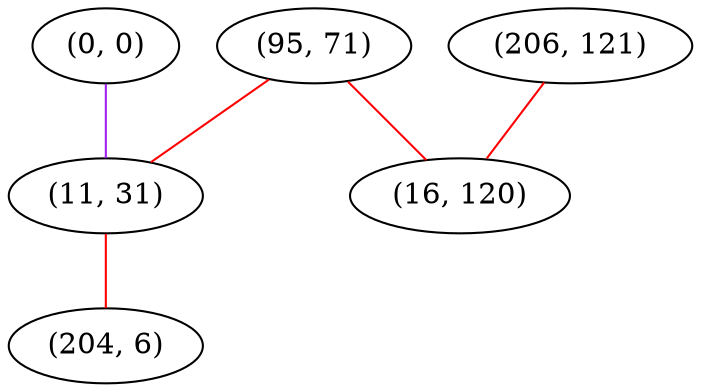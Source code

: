 graph "" {
"(0, 0)";
"(95, 71)";
"(11, 31)";
"(206, 121)";
"(204, 6)";
"(16, 120)";
"(0, 0)" -- "(11, 31)"  [color=purple, key=0, weight=4];
"(95, 71)" -- "(11, 31)"  [color=red, key=0, weight=1];
"(95, 71)" -- "(16, 120)"  [color=red, key=0, weight=1];
"(11, 31)" -- "(204, 6)"  [color=red, key=0, weight=1];
"(206, 121)" -- "(16, 120)"  [color=red, key=0, weight=1];
}
